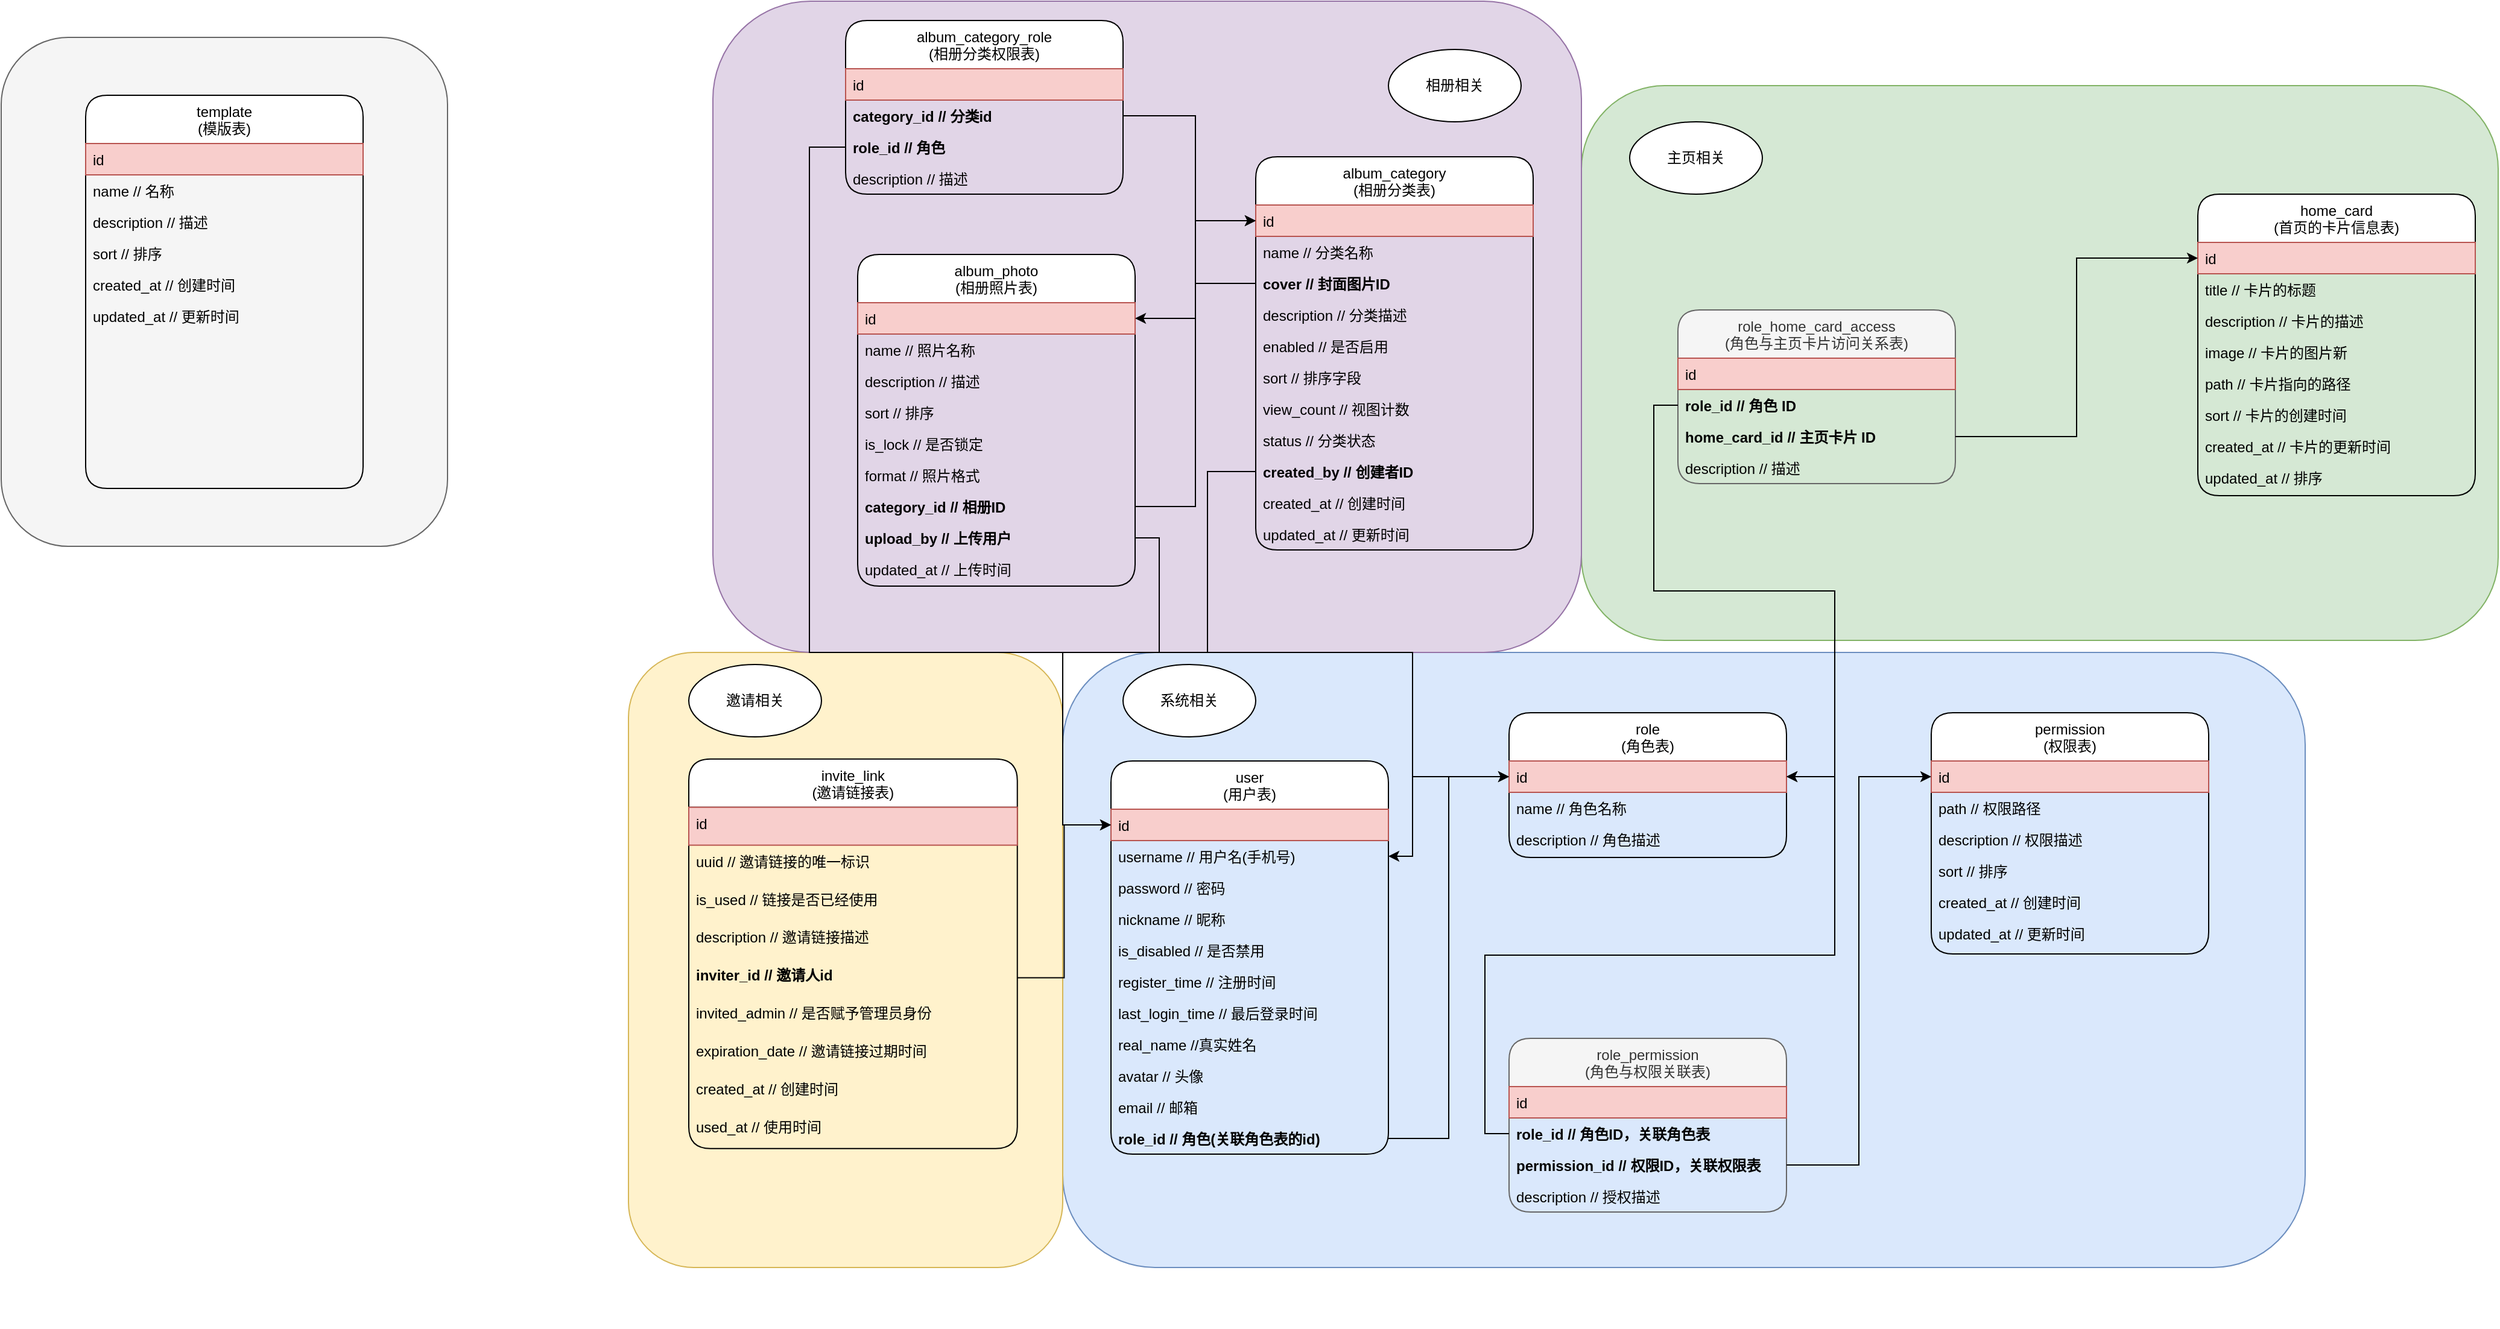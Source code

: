 <mxfile version="24.7.17">
  <diagram name="第 1 页" id="QJS_7xgAptgVPStmSun2">
    <mxGraphModel dx="1668" dy="5641" grid="1" gridSize="10" guides="1" tooltips="1" connect="1" arrows="1" fold="1" page="1" pageScale="1" pageWidth="827" pageHeight="1169" math="0" shadow="0">
      <root>
        <mxCell id="0" />
        <mxCell id="1" parent="0" />
        <mxCell id="_2uB2dj28SZKQtwcAWeV-29" value="" style="rounded=1;whiteSpace=wrap;html=1;fillColor=#dae8fc;strokeColor=#6c8ebf;" parent="1" vertex="1">
          <mxGeometry x="1310" y="-3430" width="1030" height="510" as="geometry" />
        </mxCell>
        <mxCell id="_2uB2dj28SZKQtwcAWeV-1" value="user&#xa;(用户表)" style="swimlane;fontStyle=0;align=center;verticalAlign=top;childLayout=stackLayout;horizontal=1;startSize=40;horizontalStack=0;resizeParent=1;resizeLast=0;collapsible=1;marginBottom=0;rounded=1;shadow=0;strokeWidth=1;movable=1;resizable=1;rotatable=1;deletable=1;editable=1;locked=0;connectable=1;glass=0;" parent="1" vertex="1">
          <mxGeometry x="1350" y="-3340" width="230" height="326" as="geometry">
            <mxRectangle x="1285" y="-1926" width="160" height="26" as="alternateBounds" />
          </mxGeometry>
        </mxCell>
        <mxCell id="_2uB2dj28SZKQtwcAWeV-2" value="id                                 " style="text;align=left;verticalAlign=top;spacingLeft=4;spacingRight=4;overflow=hidden;rotatable=1;points=[[0,0.5],[1,0.5]];portConstraint=eastwest;fontSize=12;fillColor=#f8cecc;strokeColor=#b85450;movable=1;resizable=1;deletable=1;editable=1;locked=0;connectable=1;" parent="_2uB2dj28SZKQtwcAWeV-1" vertex="1">
          <mxGeometry y="40" width="230" height="26" as="geometry" />
        </mxCell>
        <mxCell id="_2uB2dj28SZKQtwcAWeV-3" value="username // 用户名(手机号)" style="text;align=left;verticalAlign=top;spacingLeft=4;spacingRight=4;overflow=hidden;rotatable=1;points=[[0,0.5],[1,0.5]];portConstraint=eastwest;fontSize=12;fontStyle=0;movable=1;resizable=1;deletable=1;editable=1;locked=0;connectable=1;" parent="_2uB2dj28SZKQtwcAWeV-1" vertex="1">
          <mxGeometry y="66" width="230" height="26" as="geometry" />
        </mxCell>
        <mxCell id="_2uB2dj28SZKQtwcAWeV-4" value="password // 密码" style="text;align=left;verticalAlign=top;spacingLeft=4;spacingRight=4;overflow=hidden;rotatable=1;points=[[0,0.5],[1,0.5]];portConstraint=eastwest;fontSize=12;fontStyle=0;movable=1;resizable=1;deletable=1;editable=1;locked=0;connectable=1;rounded=0;shadow=0;glass=0;" parent="_2uB2dj28SZKQtwcAWeV-1" vertex="1">
          <mxGeometry y="92" width="230" height="26" as="geometry" />
        </mxCell>
        <mxCell id="_2uB2dj28SZKQtwcAWeV-5" value="nickname // 昵称" style="text;align=left;verticalAlign=top;spacingLeft=4;spacingRight=4;overflow=hidden;rotatable=1;points=[[0,0.5],[1,0.5]];portConstraint=eastwest;fontSize=12;movable=1;resizable=1;deletable=1;editable=1;locked=0;connectable=1;" parent="_2uB2dj28SZKQtwcAWeV-1" vertex="1">
          <mxGeometry y="118" width="230" height="26" as="geometry" />
        </mxCell>
        <mxCell id="_2uB2dj28SZKQtwcAWeV-6" value="is_disabled // 是否禁用" style="text;align=left;verticalAlign=top;spacingLeft=4;spacingRight=4;overflow=hidden;rotatable=1;points=[[0,0.5],[1,0.5]];portConstraint=eastwest;fontSize=12;movable=1;resizable=1;deletable=1;editable=1;locked=0;connectable=1;" parent="_2uB2dj28SZKQtwcAWeV-1" vertex="1">
          <mxGeometry y="144" width="230" height="26" as="geometry" />
        </mxCell>
        <mxCell id="_2uB2dj28SZKQtwcAWeV-7" value="register_time // 注册时间" style="text;align=left;verticalAlign=top;spacingLeft=4;spacingRight=4;overflow=hidden;rotatable=1;points=[[0,0.5],[1,0.5]];portConstraint=eastwest;fontSize=12;movable=1;resizable=1;deletable=1;editable=1;locked=0;connectable=1;" parent="_2uB2dj28SZKQtwcAWeV-1" vertex="1">
          <mxGeometry y="170" width="230" height="26" as="geometry" />
        </mxCell>
        <mxCell id="_2uB2dj28SZKQtwcAWeV-8" value="last_login_time // 最后登录时间" style="text;align=left;verticalAlign=top;spacingLeft=4;spacingRight=4;overflow=hidden;rotatable=1;points=[[0,0.5],[1,0.5]];portConstraint=eastwest;fontSize=12;movable=1;resizable=1;deletable=1;editable=1;locked=0;connectable=1;" parent="_2uB2dj28SZKQtwcAWeV-1" vertex="1">
          <mxGeometry y="196" width="230" height="26" as="geometry" />
        </mxCell>
        <mxCell id="_2uB2dj28SZKQtwcAWeV-9" value="real_name //真实姓名" style="text;align=left;verticalAlign=top;spacingLeft=4;spacingRight=4;overflow=hidden;rotatable=1;points=[[0,0.5],[1,0.5]];portConstraint=eastwest;fontSize=12;movable=1;resizable=1;deletable=1;editable=1;locked=0;connectable=1;" parent="_2uB2dj28SZKQtwcAWeV-1" vertex="1">
          <mxGeometry y="222" width="230" height="26" as="geometry" />
        </mxCell>
        <mxCell id="_2uB2dj28SZKQtwcAWeV-10" value="avatar // 头像" style="text;align=left;verticalAlign=top;spacingLeft=4;spacingRight=4;overflow=hidden;rotatable=1;points=[[0,0.5],[1,0.5]];portConstraint=eastwest;fontSize=12;movable=1;resizable=1;deletable=1;editable=1;locked=0;connectable=1;" parent="_2uB2dj28SZKQtwcAWeV-1" vertex="1">
          <mxGeometry y="248" width="230" height="26" as="geometry" />
        </mxCell>
        <mxCell id="_2uB2dj28SZKQtwcAWeV-11" value="email // 邮箱" style="text;align=left;verticalAlign=top;spacingLeft=4;spacingRight=4;overflow=hidden;rotatable=1;points=[[0,0.5],[1,0.5]];portConstraint=eastwest;fontSize=12;movable=1;resizable=1;deletable=1;editable=1;locked=0;connectable=1;" parent="_2uB2dj28SZKQtwcAWeV-1" vertex="1">
          <mxGeometry y="274" width="230" height="26" as="geometry" />
        </mxCell>
        <mxCell id="_2uB2dj28SZKQtwcAWeV-12" value="role_id // 角色(关联角色表的id)" style="text;align=left;verticalAlign=top;spacingLeft=4;spacingRight=4;overflow=hidden;rotatable=1;points=[[0,0.5],[1,0.5]];portConstraint=eastwest;fontSize=12;movable=1;resizable=1;deletable=1;editable=1;locked=0;connectable=1;fontStyle=1" parent="_2uB2dj28SZKQtwcAWeV-1" vertex="1">
          <mxGeometry y="300" width="230" height="26" as="geometry" />
        </mxCell>
        <mxCell id="_2uB2dj28SZKQtwcAWeV-30" value="系统相关" style="ellipse;whiteSpace=wrap;html=1;" parent="1" vertex="1">
          <mxGeometry x="1360" y="-3420" width="110" height="60" as="geometry" />
        </mxCell>
        <mxCell id="_2uB2dj28SZKQtwcAWeV-36" value="role&#xa;(角色表)" style="swimlane;fontStyle=0;align=center;verticalAlign=top;childLayout=stackLayout;horizontal=1;startSize=40;horizontalStack=0;resizeParent=1;resizeLast=0;collapsible=1;marginBottom=0;rounded=1;shadow=0;strokeWidth=1;movable=1;resizable=1;rotatable=1;deletable=1;editable=1;locked=0;connectable=1;glass=0;" parent="1" vertex="1">
          <mxGeometry x="1680" y="-3380" width="230" height="120" as="geometry">
            <mxRectangle x="1285" y="-1926" width="160" height="26" as="alternateBounds" />
          </mxGeometry>
        </mxCell>
        <mxCell id="_2uB2dj28SZKQtwcAWeV-37" value="id                                 " style="text;align=left;verticalAlign=top;spacingLeft=4;spacingRight=4;overflow=hidden;rotatable=1;points=[[0,0.5],[1,0.5]];portConstraint=eastwest;fontSize=12;fillColor=#f8cecc;strokeColor=#b85450;movable=1;resizable=1;deletable=1;editable=1;locked=0;connectable=1;" parent="_2uB2dj28SZKQtwcAWeV-36" vertex="1">
          <mxGeometry y="40" width="230" height="26" as="geometry" />
        </mxCell>
        <mxCell id="_2uB2dj28SZKQtwcAWeV-38" value="name // 角色名称" style="text;align=left;verticalAlign=top;spacingLeft=4;spacingRight=4;overflow=hidden;rotatable=1;points=[[0,0.5],[1,0.5]];portConstraint=eastwest;fontSize=12;fontStyle=0;movable=1;resizable=1;deletable=1;editable=1;locked=0;connectable=1;" parent="_2uB2dj28SZKQtwcAWeV-36" vertex="1">
          <mxGeometry y="66" width="230" height="26" as="geometry" />
        </mxCell>
        <mxCell id="_2uB2dj28SZKQtwcAWeV-39" value="description // 角色描述" style="text;align=left;verticalAlign=top;spacingLeft=4;spacingRight=4;overflow=hidden;rotatable=1;points=[[0,0.5],[1,0.5]];portConstraint=eastwest;fontSize=12;fontStyle=0;movable=1;resizable=1;deletable=1;editable=1;locked=0;connectable=1;rounded=0;shadow=0;glass=0;" parent="_2uB2dj28SZKQtwcAWeV-36" vertex="1">
          <mxGeometry y="92" width="230" height="26" as="geometry" />
        </mxCell>
        <mxCell id="_2uB2dj28SZKQtwcAWeV-75" value="role_permission&#xa;(角色与权限关联表)" style="swimlane;fontStyle=0;align=center;verticalAlign=top;childLayout=stackLayout;horizontal=1;startSize=40;horizontalStack=0;resizeParent=1;resizeLast=0;collapsible=1;marginBottom=0;rounded=1;shadow=0;strokeWidth=1;movable=1;resizable=1;rotatable=1;deletable=1;editable=1;locked=0;connectable=1;glass=0;fillColor=#f5f5f5;fontColor=#333333;strokeColor=#666666;" parent="1" vertex="1">
          <mxGeometry x="1680" y="-3110" width="230" height="144" as="geometry">
            <mxRectangle x="1285" y="-1926" width="160" height="26" as="alternateBounds" />
          </mxGeometry>
        </mxCell>
        <mxCell id="_2uB2dj28SZKQtwcAWeV-76" value="id                                 " style="text;align=left;verticalAlign=top;spacingLeft=4;spacingRight=4;overflow=hidden;rotatable=1;points=[[0,0.5],[1,0.5]];portConstraint=eastwest;fontSize=12;fillColor=#f8cecc;strokeColor=#b85450;movable=1;resizable=1;deletable=1;editable=1;locked=0;connectable=1;" parent="_2uB2dj28SZKQtwcAWeV-75" vertex="1">
          <mxGeometry y="40" width="230" height="26" as="geometry" />
        </mxCell>
        <mxCell id="_2uB2dj28SZKQtwcAWeV-77" value="role_id // 角色ID，关联角色表" style="text;align=left;verticalAlign=top;spacingLeft=4;spacingRight=4;overflow=hidden;rotatable=1;points=[[0,0.5],[1,0.5]];portConstraint=eastwest;fontSize=12;movable=1;resizable=1;deletable=1;editable=1;locked=0;connectable=1;fontStyle=1" parent="_2uB2dj28SZKQtwcAWeV-75" vertex="1">
          <mxGeometry y="66" width="230" height="26" as="geometry" />
        </mxCell>
        <mxCell id="_2uB2dj28SZKQtwcAWeV-78" value="permission_id // 权限ID，关联权限表" style="text;align=left;verticalAlign=top;spacingLeft=4;spacingRight=4;overflow=hidden;rotatable=1;points=[[0,0.5],[1,0.5]];portConstraint=eastwest;fontSize=12;movable=1;resizable=1;deletable=1;editable=1;locked=0;connectable=1;fontStyle=1" parent="_2uB2dj28SZKQtwcAWeV-75" vertex="1">
          <mxGeometry y="92" width="230" height="26" as="geometry" />
        </mxCell>
        <mxCell id="_2uB2dj28SZKQtwcAWeV-79" value="description // 授权描述" style="text;align=left;verticalAlign=top;spacingLeft=4;spacingRight=4;overflow=hidden;rotatable=1;points=[[0,0.5],[1,0.5]];portConstraint=eastwest;fontSize=12;movable=1;resizable=1;deletable=1;editable=1;locked=0;connectable=1;" parent="_2uB2dj28SZKQtwcAWeV-75" vertex="1">
          <mxGeometry y="118" width="230" height="26" as="geometry" />
        </mxCell>
        <mxCell id="_2uB2dj28SZKQtwcAWeV-82" style="edgeStyle=orthogonalEdgeStyle;rounded=0;orthogonalLoop=1;jettySize=auto;html=1;" parent="1" source="_2uB2dj28SZKQtwcAWeV-12" target="_2uB2dj28SZKQtwcAWeV-37" edge="1">
          <mxGeometry relative="1" as="geometry" />
        </mxCell>
        <mxCell id="_2uB2dj28SZKQtwcAWeV-83" style="edgeStyle=orthogonalEdgeStyle;rounded=0;orthogonalLoop=1;jettySize=auto;html=1;" parent="1" source="_2uB2dj28SZKQtwcAWeV-77" target="_2uB2dj28SZKQtwcAWeV-37" edge="1">
          <mxGeometry relative="1" as="geometry">
            <Array as="points">
              <mxPoint x="1660" y="-3031" />
              <mxPoint x="1660" y="-3179" />
              <mxPoint x="1950" y="-3179" />
              <mxPoint x="1950" y="-3327" />
            </Array>
          </mxGeometry>
        </mxCell>
        <mxCell id="_2uB2dj28SZKQtwcAWeV-84" value="permission&#xa;(权限表)" style="swimlane;fontStyle=0;align=center;verticalAlign=top;childLayout=stackLayout;horizontal=1;startSize=40;horizontalStack=0;resizeParent=1;resizeLast=0;collapsible=1;marginBottom=0;rounded=1;shadow=0;strokeWidth=1;movable=1;resizable=1;rotatable=1;deletable=1;editable=1;locked=0;connectable=1;glass=0;" parent="1" vertex="1">
          <mxGeometry x="2030" y="-3380" width="230" height="200" as="geometry">
            <mxRectangle x="1285" y="-1926" width="160" height="26" as="alternateBounds" />
          </mxGeometry>
        </mxCell>
        <mxCell id="_2uB2dj28SZKQtwcAWeV-85" value="id                                 " style="text;align=left;verticalAlign=top;spacingLeft=4;spacingRight=4;overflow=hidden;rotatable=1;points=[[0,0.5],[1,0.5]];portConstraint=eastwest;fontSize=12;fillColor=#f8cecc;strokeColor=#b85450;movable=1;resizable=1;deletable=1;editable=1;locked=0;connectable=1;" parent="_2uB2dj28SZKQtwcAWeV-84" vertex="1">
          <mxGeometry y="40" width="230" height="26" as="geometry" />
        </mxCell>
        <mxCell id="_2uB2dj28SZKQtwcAWeV-86" value="path // 权限路径" style="text;align=left;verticalAlign=top;spacingLeft=4;spacingRight=4;overflow=hidden;rotatable=1;points=[[0,0.5],[1,0.5]];portConstraint=eastwest;fontSize=12;movable=1;resizable=1;deletable=1;editable=1;locked=0;connectable=1;" parent="_2uB2dj28SZKQtwcAWeV-84" vertex="1">
          <mxGeometry y="66" width="230" height="26" as="geometry" />
        </mxCell>
        <mxCell id="_2uB2dj28SZKQtwcAWeV-87" value="description // 权限描述" style="text;align=left;verticalAlign=top;spacingLeft=4;spacingRight=4;overflow=hidden;rotatable=1;points=[[0,0.5],[1,0.5]];portConstraint=eastwest;fontSize=12;movable=1;resizable=1;deletable=1;editable=1;locked=0;connectable=1;" parent="_2uB2dj28SZKQtwcAWeV-84" vertex="1">
          <mxGeometry y="92" width="230" height="26" as="geometry" />
        </mxCell>
        <mxCell id="_2uB2dj28SZKQtwcAWeV-88" value="sort // 排序" style="text;align=left;verticalAlign=top;spacingLeft=4;spacingRight=4;overflow=hidden;rotatable=1;points=[[0,0.5],[1,0.5]];portConstraint=eastwest;fontSize=12;movable=1;resizable=1;deletable=1;editable=1;locked=0;connectable=1;" parent="_2uB2dj28SZKQtwcAWeV-84" vertex="1">
          <mxGeometry y="118" width="230" height="26" as="geometry" />
        </mxCell>
        <mxCell id="_2uB2dj28SZKQtwcAWeV-89" value="created_at // 创建时间" style="text;align=left;verticalAlign=top;spacingLeft=4;spacingRight=4;overflow=hidden;rotatable=1;points=[[0,0.5],[1,0.5]];portConstraint=eastwest;fontSize=12;movable=1;resizable=1;deletable=1;editable=1;locked=0;connectable=1;" parent="_2uB2dj28SZKQtwcAWeV-84" vertex="1">
          <mxGeometry y="144" width="230" height="26" as="geometry" />
        </mxCell>
        <mxCell id="_2uB2dj28SZKQtwcAWeV-90" value="updated_at // 更新时间" style="text;align=left;verticalAlign=top;spacingLeft=4;spacingRight=4;overflow=hidden;rotatable=1;points=[[0,0.5],[1,0.5]];portConstraint=eastwest;fontSize=12;movable=1;resizable=1;deletable=1;editable=1;locked=0;connectable=1;" parent="_2uB2dj28SZKQtwcAWeV-84" vertex="1">
          <mxGeometry y="170" width="230" height="26" as="geometry" />
        </mxCell>
        <mxCell id="_2uB2dj28SZKQtwcAWeV-91" style="edgeStyle=orthogonalEdgeStyle;rounded=0;orthogonalLoop=1;jettySize=auto;html=1;entryX=0;entryY=0.5;entryDx=0;entryDy=0;" parent="1" source="_2uB2dj28SZKQtwcAWeV-78" target="_2uB2dj28SZKQtwcAWeV-85" edge="1">
          <mxGeometry relative="1" as="geometry" />
        </mxCell>
        <mxCell id="_2uB2dj28SZKQtwcAWeV-100" value="" style="group" parent="1" vertex="1" connectable="0">
          <mxGeometry x="430" y="-3940" width="370" height="422" as="geometry" />
        </mxCell>
        <mxCell id="_2uB2dj28SZKQtwcAWeV-60" value="" style="rounded=1;whiteSpace=wrap;html=1;fillColor=#f5f5f5;fontColor=#333333;strokeColor=#666666;" parent="_2uB2dj28SZKQtwcAWeV-100" vertex="1">
          <mxGeometry width="370" height="422" as="geometry" />
        </mxCell>
        <mxCell id="_2uB2dj28SZKQtwcAWeV-48" value="template&#xa;(模版表)" style="swimlane;fontStyle=0;align=center;verticalAlign=top;childLayout=stackLayout;horizontal=1;startSize=40;horizontalStack=0;resizeParent=1;resizeLast=0;collapsible=1;marginBottom=0;rounded=1;shadow=0;strokeWidth=1;movable=1;resizable=1;rotatable=1;deletable=1;editable=1;locked=0;connectable=1;glass=0;" parent="_2uB2dj28SZKQtwcAWeV-100" vertex="1">
          <mxGeometry x="70" y="48" width="230" height="326" as="geometry">
            <mxRectangle x="1285" y="-1926" width="160" height="26" as="alternateBounds" />
          </mxGeometry>
        </mxCell>
        <mxCell id="_2uB2dj28SZKQtwcAWeV-49" value="id                                 " style="text;align=left;verticalAlign=top;spacingLeft=4;spacingRight=4;overflow=hidden;rotatable=1;points=[[0,0.5],[1,0.5]];portConstraint=eastwest;fontSize=12;fillColor=#f8cecc;strokeColor=#b85450;movable=1;resizable=1;deletable=1;editable=1;locked=0;connectable=1;" parent="_2uB2dj28SZKQtwcAWeV-48" vertex="1">
          <mxGeometry y="40" width="230" height="26" as="geometry" />
        </mxCell>
        <mxCell id="_2uB2dj28SZKQtwcAWeV-65" value="name // 名称" style="text;align=left;verticalAlign=top;spacingLeft=4;spacingRight=4;overflow=hidden;rotatable=1;points=[[0,0.5],[1,0.5]];portConstraint=eastwest;fontSize=12;movable=1;resizable=1;deletable=1;editable=1;locked=0;connectable=1;" parent="_2uB2dj28SZKQtwcAWeV-48" vertex="1">
          <mxGeometry y="66" width="230" height="26" as="geometry" />
        </mxCell>
        <mxCell id="_2uB2dj28SZKQtwcAWeV-74" value="description // 描述" style="text;align=left;verticalAlign=top;spacingLeft=4;spacingRight=4;overflow=hidden;rotatable=1;points=[[0,0.5],[1,0.5]];portConstraint=eastwest;fontSize=12;movable=1;resizable=1;deletable=1;editable=1;locked=0;connectable=1;" parent="_2uB2dj28SZKQtwcAWeV-48" vertex="1">
          <mxGeometry y="92" width="230" height="26" as="geometry" />
        </mxCell>
        <mxCell id="_2uB2dj28SZKQtwcAWeV-71" value="sort // 排序" style="text;align=left;verticalAlign=top;spacingLeft=4;spacingRight=4;overflow=hidden;rotatable=1;points=[[0,0.5],[1,0.5]];portConstraint=eastwest;fontSize=12;movable=1;resizable=1;deletable=1;editable=1;locked=0;connectable=1;" parent="_2uB2dj28SZKQtwcAWeV-48" vertex="1">
          <mxGeometry y="118" width="230" height="26" as="geometry" />
        </mxCell>
        <mxCell id="_2uB2dj28SZKQtwcAWeV-72" value="created_at // 创建时间" style="text;align=left;verticalAlign=top;spacingLeft=4;spacingRight=4;overflow=hidden;rotatable=1;points=[[0,0.5],[1,0.5]];portConstraint=eastwest;fontSize=12;movable=1;resizable=1;deletable=1;editable=1;locked=0;connectable=1;" parent="_2uB2dj28SZKQtwcAWeV-48" vertex="1">
          <mxGeometry y="144" width="230" height="26" as="geometry" />
        </mxCell>
        <mxCell id="_2uB2dj28SZKQtwcAWeV-73" value="updated_at // 更新时间" style="text;align=left;verticalAlign=top;spacingLeft=4;spacingRight=4;overflow=hidden;rotatable=1;points=[[0,0.5],[1,0.5]];portConstraint=eastwest;fontSize=12;movable=1;resizable=1;deletable=1;editable=1;locked=0;connectable=1;" parent="_2uB2dj28SZKQtwcAWeV-48" vertex="1">
          <mxGeometry y="170" width="230" height="26" as="geometry" />
        </mxCell>
        <mxCell id="_2uB2dj28SZKQtwcAWeV-105" value="" style="group" parent="1" vertex="1" connectable="0">
          <mxGeometry x="860" y="-3390" width="450" height="520" as="geometry" />
        </mxCell>
        <mxCell id="_2uB2dj28SZKQtwcAWeV-99" value="" style="rounded=1;whiteSpace=wrap;html=1;fillColor=#fff2cc;strokeColor=#d6b656;" parent="_2uB2dj28SZKQtwcAWeV-105" vertex="1">
          <mxGeometry x="90" y="-40" width="360" height="510" as="geometry" />
        </mxCell>
        <mxCell id="_2uB2dj28SZKQtwcAWeV-92" value="invite_link&#xa;(邀请链接表)" style="swimlane;fontStyle=0;align=center;verticalAlign=top;childLayout=stackLayout;horizontal=1;startSize=40;horizontalStack=0;resizeParent=1;resizeLast=0;collapsible=1;marginBottom=0;rounded=1;shadow=0;strokeWidth=1;movable=1;resizable=1;rotatable=1;deletable=1;editable=1;locked=0;connectable=1;glass=0;" parent="_2uB2dj28SZKQtwcAWeV-105" vertex="1">
          <mxGeometry x="140" y="48.37" width="272.37" height="322.977" as="geometry">
            <mxRectangle x="1285" y="-1926" width="160" height="26" as="alternateBounds" />
          </mxGeometry>
        </mxCell>
        <mxCell id="_2uB2dj28SZKQtwcAWeV-93" value="id                                 " style="text;align=left;verticalAlign=top;spacingLeft=4;spacingRight=4;overflow=hidden;rotatable=1;points=[[0,0.5],[1,0.5]];portConstraint=eastwest;fontSize=12;fillColor=#f8cecc;strokeColor=#b85450;movable=1;resizable=1;deletable=1;editable=1;locked=0;connectable=1;" parent="_2uB2dj28SZKQtwcAWeV-92" vertex="1">
          <mxGeometry y="40" width="272.37" height="31.442" as="geometry" />
        </mxCell>
        <mxCell id="_2uB2dj28SZKQtwcAWeV-94" value="uuid // 邀请链接的唯一标识" style="text;align=left;verticalAlign=top;spacingLeft=4;spacingRight=4;overflow=hidden;rotatable=1;points=[[0,0.5],[1,0.5]];portConstraint=eastwest;fontSize=12;movable=1;resizable=1;deletable=1;editable=1;locked=0;connectable=1;" parent="_2uB2dj28SZKQtwcAWeV-92" vertex="1">
          <mxGeometry y="71.442" width="272.37" height="31.442" as="geometry" />
        </mxCell>
        <mxCell id="_2uB2dj28SZKQtwcAWeV-95" value="is_used // 链接是否已经使用" style="text;align=left;verticalAlign=top;spacingLeft=4;spacingRight=4;overflow=hidden;rotatable=1;points=[[0,0.5],[1,0.5]];portConstraint=eastwest;fontSize=12;movable=1;resizable=1;deletable=1;editable=1;locked=0;connectable=1;" parent="_2uB2dj28SZKQtwcAWeV-92" vertex="1">
          <mxGeometry y="102.884" width="272.37" height="31.442" as="geometry" />
        </mxCell>
        <mxCell id="_2uB2dj28SZKQtwcAWeV-96" value="description // 邀请链接描述" style="text;align=left;verticalAlign=top;spacingLeft=4;spacingRight=4;overflow=hidden;rotatable=1;points=[[0,0.5],[1,0.5]];portConstraint=eastwest;fontSize=12;movable=1;resizable=1;deletable=1;editable=1;locked=0;connectable=1;" parent="_2uB2dj28SZKQtwcAWeV-92" vertex="1">
          <mxGeometry y="134.326" width="272.37" height="31.442" as="geometry" />
        </mxCell>
        <mxCell id="_2uB2dj28SZKQtwcAWeV-184" value="inviter_id // 邀请人id" style="text;align=left;verticalAlign=top;spacingLeft=4;spacingRight=4;overflow=hidden;rotatable=1;points=[[0,0.5],[1,0.5]];portConstraint=eastwest;fontSize=12;movable=1;resizable=1;deletable=1;editable=1;locked=0;connectable=1;fontStyle=1" parent="_2uB2dj28SZKQtwcAWeV-92" vertex="1">
          <mxGeometry y="165.767" width="272.37" height="31.442" as="geometry" />
        </mxCell>
        <mxCell id="_2uB2dj28SZKQtwcAWeV-101" value="invited_admin // 是否赋予管理员身份" style="text;align=left;verticalAlign=top;spacingLeft=4;spacingRight=4;overflow=hidden;rotatable=1;points=[[0,0.5],[1,0.5]];portConstraint=eastwest;fontSize=12;movable=1;resizable=1;deletable=1;editable=1;locked=0;connectable=1;" parent="_2uB2dj28SZKQtwcAWeV-92" vertex="1">
          <mxGeometry y="197.209" width="272.37" height="31.442" as="geometry" />
        </mxCell>
        <mxCell id="_2uB2dj28SZKQtwcAWeV-102" value="expiration_date // 邀请链接过期时间" style="text;align=left;verticalAlign=top;spacingLeft=4;spacingRight=4;overflow=hidden;rotatable=1;points=[[0,0.5],[1,0.5]];portConstraint=eastwest;fontSize=12;movable=1;resizable=1;deletable=1;editable=1;locked=0;connectable=1;" parent="_2uB2dj28SZKQtwcAWeV-92" vertex="1">
          <mxGeometry y="228.651" width="272.37" height="31.442" as="geometry" />
        </mxCell>
        <mxCell id="_2uB2dj28SZKQtwcAWeV-103" value="created_at // 创建时间" style="text;align=left;verticalAlign=top;spacingLeft=4;spacingRight=4;overflow=hidden;rotatable=1;points=[[0,0.5],[1,0.5]];portConstraint=eastwest;fontSize=12;movable=1;resizable=1;deletable=1;editable=1;locked=0;connectable=1;" parent="_2uB2dj28SZKQtwcAWeV-92" vertex="1">
          <mxGeometry y="260.093" width="272.37" height="31.442" as="geometry" />
        </mxCell>
        <mxCell id="_2uB2dj28SZKQtwcAWeV-104" value="used_at // 使用时间" style="text;align=left;verticalAlign=top;spacingLeft=4;spacingRight=4;overflow=hidden;rotatable=1;points=[[0,0.5],[1,0.5]];portConstraint=eastwest;fontSize=12;movable=1;resizable=1;deletable=1;editable=1;locked=0;connectable=1;" parent="_2uB2dj28SZKQtwcAWeV-92" vertex="1">
          <mxGeometry y="291.535" width="272.37" height="31.442" as="geometry" />
        </mxCell>
        <mxCell id="_2uB2dj28SZKQtwcAWeV-142" value="邀请相关" style="ellipse;whiteSpace=wrap;html=1;" parent="_2uB2dj28SZKQtwcAWeV-105" vertex="1">
          <mxGeometry x="140" y="-30" width="110" height="60" as="geometry" />
        </mxCell>
        <mxCell id="_2uB2dj28SZKQtwcAWeV-107" value="" style="rounded=1;whiteSpace=wrap;html=1;fillColor=#d5e8d4;strokeColor=#82b366;" parent="1" vertex="1">
          <mxGeometry x="1740" y="-3900" width="760" height="460" as="geometry" />
        </mxCell>
        <mxCell id="_2uB2dj28SZKQtwcAWeV-108" value="home_card&#xa;(首页的卡片信息表)" style="swimlane;fontStyle=0;align=center;verticalAlign=top;childLayout=stackLayout;horizontal=1;startSize=40;horizontalStack=0;resizeParent=1;resizeLast=0;collapsible=1;marginBottom=0;rounded=1;shadow=0;strokeWidth=1;movable=1;resizable=1;rotatable=1;deletable=1;editable=1;locked=0;connectable=1;glass=0;" parent="1" vertex="1">
          <mxGeometry x="2251" y="-3810" width="230" height="250" as="geometry">
            <mxRectangle x="1285" y="-1926" width="160" height="26" as="alternateBounds" />
          </mxGeometry>
        </mxCell>
        <mxCell id="_2uB2dj28SZKQtwcAWeV-109" value="id                                 " style="text;align=left;verticalAlign=top;spacingLeft=4;spacingRight=4;overflow=hidden;rotatable=1;points=[[0,0.5],[1,0.5]];portConstraint=eastwest;fontSize=12;fillColor=#f8cecc;strokeColor=#b85450;movable=1;resizable=1;deletable=1;editable=1;locked=0;connectable=1;" parent="_2uB2dj28SZKQtwcAWeV-108" vertex="1">
          <mxGeometry y="40" width="230" height="26" as="geometry" />
        </mxCell>
        <mxCell id="_2uB2dj28SZKQtwcAWeV-110" value="title // 卡片的标题" style="text;align=left;verticalAlign=top;spacingLeft=4;spacingRight=4;overflow=hidden;rotatable=1;points=[[0,0.5],[1,0.5]];portConstraint=eastwest;fontSize=12;movable=1;resizable=1;deletable=1;editable=1;locked=0;connectable=1;" parent="_2uB2dj28SZKQtwcAWeV-108" vertex="1">
          <mxGeometry y="66" width="230" height="26" as="geometry" />
        </mxCell>
        <mxCell id="_2uB2dj28SZKQtwcAWeV-111" value="description // 卡片的描述" style="text;align=left;verticalAlign=top;spacingLeft=4;spacingRight=4;overflow=hidden;rotatable=1;points=[[0,0.5],[1,0.5]];portConstraint=eastwest;fontSize=12;movable=1;resizable=1;deletable=1;editable=1;locked=0;connectable=1;" parent="_2uB2dj28SZKQtwcAWeV-108" vertex="1">
          <mxGeometry y="92" width="230" height="26" as="geometry" />
        </mxCell>
        <mxCell id="_2uB2dj28SZKQtwcAWeV-112" value="image // 卡片的图片新" style="text;align=left;verticalAlign=top;spacingLeft=4;spacingRight=4;overflow=hidden;rotatable=1;points=[[0,0.5],[1,0.5]];portConstraint=eastwest;fontSize=12;movable=1;resizable=1;deletable=1;editable=1;locked=0;connectable=1;" parent="_2uB2dj28SZKQtwcAWeV-108" vertex="1">
          <mxGeometry y="118" width="230" height="26" as="geometry" />
        </mxCell>
        <mxCell id="_2uB2dj28SZKQtwcAWeV-113" value="path // 卡片指向的路径" style="text;align=left;verticalAlign=top;spacingLeft=4;spacingRight=4;overflow=hidden;rotatable=1;points=[[0,0.5],[1,0.5]];portConstraint=eastwest;fontSize=12;movable=1;resizable=1;deletable=1;editable=1;locked=0;connectable=1;fontStyle=0" parent="_2uB2dj28SZKQtwcAWeV-108" vertex="1">
          <mxGeometry y="144" width="230" height="26" as="geometry" />
        </mxCell>
        <mxCell id="_2uB2dj28SZKQtwcAWeV-116" value="sort // 卡片的创建时间" style="text;align=left;verticalAlign=top;spacingLeft=4;spacingRight=4;overflow=hidden;rotatable=1;points=[[0,0.5],[1,0.5]];portConstraint=eastwest;fontSize=12;movable=1;resizable=1;deletable=1;editable=1;locked=0;connectable=1;" parent="_2uB2dj28SZKQtwcAWeV-108" vertex="1">
          <mxGeometry y="170" width="230" height="26" as="geometry" />
        </mxCell>
        <mxCell id="_2uB2dj28SZKQtwcAWeV-114" value="created_at // 卡片的更新时间" style="text;align=left;verticalAlign=top;spacingLeft=4;spacingRight=4;overflow=hidden;rotatable=1;points=[[0,0.5],[1,0.5]];portConstraint=eastwest;fontSize=12;movable=1;resizable=1;deletable=1;editable=1;locked=0;connectable=1;" parent="_2uB2dj28SZKQtwcAWeV-108" vertex="1">
          <mxGeometry y="196" width="230" height="26" as="geometry" />
        </mxCell>
        <mxCell id="_2uB2dj28SZKQtwcAWeV-115" value="updated_at // 排序" style="text;align=left;verticalAlign=top;spacingLeft=4;spacingRight=4;overflow=hidden;rotatable=1;points=[[0,0.5],[1,0.5]];portConstraint=eastwest;fontSize=12;movable=1;resizable=1;deletable=1;editable=1;locked=0;connectable=1;" parent="_2uB2dj28SZKQtwcAWeV-108" vertex="1">
          <mxGeometry y="222" width="230" height="26" as="geometry" />
        </mxCell>
        <mxCell id="_2uB2dj28SZKQtwcAWeV-128" value="role_home_card_access&#xa;(角色与主页卡片访问关系表)" style="swimlane;fontStyle=0;align=center;verticalAlign=top;childLayout=stackLayout;horizontal=1;startSize=40;horizontalStack=0;resizeParent=1;resizeLast=0;collapsible=1;marginBottom=0;rounded=1;shadow=0;strokeWidth=1;movable=1;resizable=1;rotatable=1;deletable=1;editable=1;locked=0;connectable=1;glass=0;fillColor=#f5f5f5;fontColor=#333333;strokeColor=#666666;" parent="1" vertex="1">
          <mxGeometry x="1820" y="-3714" width="230" height="144" as="geometry">
            <mxRectangle x="1285" y="-1926" width="160" height="26" as="alternateBounds" />
          </mxGeometry>
        </mxCell>
        <mxCell id="_2uB2dj28SZKQtwcAWeV-129" value="id                                 " style="text;align=left;verticalAlign=top;spacingLeft=4;spacingRight=4;overflow=hidden;rotatable=1;points=[[0,0.5],[1,0.5]];portConstraint=eastwest;fontSize=12;fillColor=#f8cecc;strokeColor=#b85450;movable=1;resizable=1;deletable=1;editable=1;locked=0;connectable=1;" parent="_2uB2dj28SZKQtwcAWeV-128" vertex="1">
          <mxGeometry y="40" width="230" height="26" as="geometry" />
        </mxCell>
        <mxCell id="_2uB2dj28SZKQtwcAWeV-130" value="role_id // 角色 ID" style="text;align=left;verticalAlign=top;spacingLeft=4;spacingRight=4;overflow=hidden;rotatable=1;points=[[0,0.5],[1,0.5]];portConstraint=eastwest;fontSize=12;movable=1;resizable=1;deletable=1;editable=1;locked=0;connectable=1;fontStyle=1" parent="_2uB2dj28SZKQtwcAWeV-128" vertex="1">
          <mxGeometry y="66" width="230" height="26" as="geometry" />
        </mxCell>
        <mxCell id="_2uB2dj28SZKQtwcAWeV-131" value="home_card_id // 主页卡片 ID" style="text;align=left;verticalAlign=top;spacingLeft=4;spacingRight=4;overflow=hidden;rotatable=1;points=[[0,0.5],[1,0.5]];portConstraint=eastwest;fontSize=12;movable=1;resizable=1;deletable=1;editable=1;locked=0;connectable=1;fontStyle=1" parent="_2uB2dj28SZKQtwcAWeV-128" vertex="1">
          <mxGeometry y="92" width="230" height="26" as="geometry" />
        </mxCell>
        <mxCell id="_2uB2dj28SZKQtwcAWeV-132" value="description // 描述" style="text;align=left;verticalAlign=top;spacingLeft=4;spacingRight=4;overflow=hidden;rotatable=1;points=[[0,0.5],[1,0.5]];portConstraint=eastwest;fontSize=12;movable=1;resizable=1;deletable=1;editable=1;locked=0;connectable=1;" parent="_2uB2dj28SZKQtwcAWeV-128" vertex="1">
          <mxGeometry y="118" width="230" height="26" as="geometry" />
        </mxCell>
        <mxCell id="_2uB2dj28SZKQtwcAWeV-140" style="edgeStyle=orthogonalEdgeStyle;rounded=0;orthogonalLoop=1;jettySize=auto;html=1;" parent="1" source="_2uB2dj28SZKQtwcAWeV-130" target="_2uB2dj28SZKQtwcAWeV-37" edge="1">
          <mxGeometry relative="1" as="geometry">
            <Array as="points">
              <mxPoint x="1800" y="-3635" />
              <mxPoint x="1800" y="-3481" />
              <mxPoint x="1950" y="-3481" />
              <mxPoint x="1950" y="-3327" />
            </Array>
          </mxGeometry>
        </mxCell>
        <mxCell id="_2uB2dj28SZKQtwcAWeV-141" style="edgeStyle=orthogonalEdgeStyle;rounded=0;orthogonalLoop=1;jettySize=auto;html=1;" parent="1" source="_2uB2dj28SZKQtwcAWeV-131" target="_2uB2dj28SZKQtwcAWeV-109" edge="1">
          <mxGeometry relative="1" as="geometry" />
        </mxCell>
        <mxCell id="_2uB2dj28SZKQtwcAWeV-157" value="主页相关" style="ellipse;whiteSpace=wrap;html=1;" parent="1" vertex="1">
          <mxGeometry x="1780" y="-3870" width="110" height="60" as="geometry" />
        </mxCell>
        <mxCell id="_2uB2dj28SZKQtwcAWeV-158" value="" style="rounded=1;whiteSpace=wrap;html=1;fillColor=#e1d5e7;strokeColor=#9673a6;" parent="1" vertex="1">
          <mxGeometry x="1020" y="-3970" width="720" height="540" as="geometry" />
        </mxCell>
        <mxCell id="_2uB2dj28SZKQtwcAWeV-160" value="相册相关" style="ellipse;whiteSpace=wrap;html=1;" parent="1" vertex="1">
          <mxGeometry x="1580" y="-3930" width="110" height="60" as="geometry" />
        </mxCell>
        <mxCell id="_2uB2dj28SZKQtwcAWeV-170" value="album_category&#xa;(相册分类表)&#xa;" style="swimlane;fontStyle=0;align=center;verticalAlign=top;childLayout=stackLayout;horizontal=1;startSize=40;horizontalStack=0;resizeParent=1;resizeLast=0;collapsible=1;marginBottom=0;rounded=1;shadow=0;strokeWidth=1;movable=1;resizable=1;rotatable=1;deletable=1;editable=1;locked=0;connectable=1;glass=0;" parent="1" vertex="1">
          <mxGeometry x="1470" y="-3841" width="230" height="326" as="geometry">
            <mxRectangle x="1285" y="-1926" width="160" height="26" as="alternateBounds" />
          </mxGeometry>
        </mxCell>
        <mxCell id="_2uB2dj28SZKQtwcAWeV-171" value="id                                 " style="text;align=left;verticalAlign=top;spacingLeft=4;spacingRight=4;overflow=hidden;rotatable=1;points=[[0,0.5],[1,0.5]];portConstraint=eastwest;fontSize=12;fillColor=#f8cecc;strokeColor=#b85450;movable=1;resizable=1;deletable=1;editable=1;locked=0;connectable=1;" parent="_2uB2dj28SZKQtwcAWeV-170" vertex="1">
          <mxGeometry y="40" width="230" height="26" as="geometry" />
        </mxCell>
        <mxCell id="_2uB2dj28SZKQtwcAWeV-172" value="name // 分类名称" style="text;align=left;verticalAlign=top;spacingLeft=4;spacingRight=4;overflow=hidden;rotatable=1;points=[[0,0.5],[1,0.5]];portConstraint=eastwest;fontSize=12;movable=1;resizable=1;deletable=1;editable=1;locked=0;connectable=1;" parent="_2uB2dj28SZKQtwcAWeV-170" vertex="1">
          <mxGeometry y="66" width="230" height="26" as="geometry" />
        </mxCell>
        <mxCell id="_2uB2dj28SZKQtwcAWeV-173" value="cover // 封面图片ID" style="text;align=left;verticalAlign=top;spacingLeft=4;spacingRight=4;overflow=hidden;rotatable=1;points=[[0,0.5],[1,0.5]];portConstraint=eastwest;fontSize=12;movable=1;resizable=1;deletable=1;editable=1;locked=0;connectable=1;fontStyle=1" parent="_2uB2dj28SZKQtwcAWeV-170" vertex="1">
          <mxGeometry y="92" width="230" height="26" as="geometry" />
        </mxCell>
        <mxCell id="_2uB2dj28SZKQtwcAWeV-174" value="description // 分类描述" style="text;align=left;verticalAlign=top;spacingLeft=4;spacingRight=4;overflow=hidden;rotatable=1;points=[[0,0.5],[1,0.5]];portConstraint=eastwest;fontSize=12;movable=1;resizable=1;deletable=1;editable=1;locked=0;connectable=1;" parent="_2uB2dj28SZKQtwcAWeV-170" vertex="1">
          <mxGeometry y="118" width="230" height="26" as="geometry" />
        </mxCell>
        <mxCell id="_2uB2dj28SZKQtwcAWeV-176" value="enabled // 是否启用" style="text;align=left;verticalAlign=top;spacingLeft=4;spacingRight=4;overflow=hidden;rotatable=1;points=[[0,0.5],[1,0.5]];portConstraint=eastwest;fontSize=12;movable=1;resizable=1;deletable=1;editable=1;locked=0;connectable=1;" parent="_2uB2dj28SZKQtwcAWeV-170" vertex="1">
          <mxGeometry y="144" width="230" height="26" as="geometry" />
        </mxCell>
        <mxCell id="_2uB2dj28SZKQtwcAWeV-177" value="sort // 排序字段" style="text;align=left;verticalAlign=top;spacingLeft=4;spacingRight=4;overflow=hidden;rotatable=1;points=[[0,0.5],[1,0.5]];portConstraint=eastwest;fontSize=12;movable=1;resizable=1;deletable=1;editable=1;locked=0;connectable=1;" parent="_2uB2dj28SZKQtwcAWeV-170" vertex="1">
          <mxGeometry y="170" width="230" height="26" as="geometry" />
        </mxCell>
        <mxCell id="_2uB2dj28SZKQtwcAWeV-178" value="view_count // 视图计数" style="text;align=left;verticalAlign=top;spacingLeft=4;spacingRight=4;overflow=hidden;rotatable=1;points=[[0,0.5],[1,0.5]];portConstraint=eastwest;fontSize=12;movable=1;resizable=1;deletable=1;editable=1;locked=0;connectable=1;" parent="_2uB2dj28SZKQtwcAWeV-170" vertex="1">
          <mxGeometry y="196" width="230" height="26" as="geometry" />
        </mxCell>
        <mxCell id="_2uB2dj28SZKQtwcAWeV-179" value="status // 分类状态" style="text;align=left;verticalAlign=top;spacingLeft=4;spacingRight=4;overflow=hidden;rotatable=1;points=[[0,0.5],[1,0.5]];portConstraint=eastwest;fontSize=12;movable=1;resizable=1;deletable=1;editable=1;locked=0;connectable=1;" parent="_2uB2dj28SZKQtwcAWeV-170" vertex="1">
          <mxGeometry y="222" width="230" height="26" as="geometry" />
        </mxCell>
        <mxCell id="_2uB2dj28SZKQtwcAWeV-180" value="created_by // 创建者ID" style="text;align=left;verticalAlign=top;spacingLeft=4;spacingRight=4;overflow=hidden;rotatable=1;points=[[0,0.5],[1,0.5]];portConstraint=eastwest;fontSize=12;movable=1;resizable=1;deletable=1;editable=1;locked=0;connectable=1;fontStyle=1" parent="_2uB2dj28SZKQtwcAWeV-170" vertex="1">
          <mxGeometry y="248" width="230" height="26" as="geometry" />
        </mxCell>
        <mxCell id="_2uB2dj28SZKQtwcAWeV-181" value="created_at // 创建时间" style="text;align=left;verticalAlign=top;spacingLeft=4;spacingRight=4;overflow=hidden;rotatable=1;points=[[0,0.5],[1,0.5]];portConstraint=eastwest;fontSize=12;movable=1;resizable=1;deletable=1;editable=1;locked=0;connectable=1;" parent="_2uB2dj28SZKQtwcAWeV-170" vertex="1">
          <mxGeometry y="274" width="230" height="26" as="geometry" />
        </mxCell>
        <mxCell id="_2uB2dj28SZKQtwcAWeV-182" value="updated_at // 更新时间" style="text;align=left;verticalAlign=top;spacingLeft=4;spacingRight=4;overflow=hidden;rotatable=1;points=[[0,0.5],[1,0.5]];portConstraint=eastwest;fontSize=12;movable=1;resizable=1;deletable=1;editable=1;locked=0;connectable=1;" parent="_2uB2dj28SZKQtwcAWeV-170" vertex="1">
          <mxGeometry y="300" width="230" height="26" as="geometry" />
        </mxCell>
        <mxCell id="_2uB2dj28SZKQtwcAWeV-183" style="edgeStyle=orthogonalEdgeStyle;rounded=0;orthogonalLoop=1;jettySize=auto;html=1;" parent="1" source="_2uB2dj28SZKQtwcAWeV-180" target="_2uB2dj28SZKQtwcAWeV-3" edge="1">
          <mxGeometry relative="1" as="geometry">
            <Array as="points">
              <mxPoint x="1430" y="-3580" />
              <mxPoint x="1430" y="-3430" />
              <mxPoint x="1600" y="-3430" />
              <mxPoint x="1600" y="-3261" />
            </Array>
          </mxGeometry>
        </mxCell>
        <mxCell id="_2uB2dj28SZKQtwcAWeV-185" style="edgeStyle=orthogonalEdgeStyle;rounded=0;orthogonalLoop=1;jettySize=auto;html=1;" parent="1" source="_2uB2dj28SZKQtwcAWeV-184" target="_2uB2dj28SZKQtwcAWeV-2" edge="1">
          <mxGeometry relative="1" as="geometry" />
        </mxCell>
        <mxCell id="_2uB2dj28SZKQtwcAWeV-186" value="album_photo&#xa;(相册照片表)&#xa;" style="swimlane;fontStyle=0;align=center;verticalAlign=top;childLayout=stackLayout;horizontal=1;startSize=40;horizontalStack=0;resizeParent=1;resizeLast=0;collapsible=1;marginBottom=0;rounded=1;shadow=0;strokeWidth=1;movable=1;resizable=1;rotatable=1;deletable=1;editable=1;locked=0;connectable=1;glass=0;" parent="1" vertex="1">
          <mxGeometry x="1140" y="-3760" width="230" height="275" as="geometry">
            <mxRectangle x="1285" y="-1926" width="160" height="26" as="alternateBounds" />
          </mxGeometry>
        </mxCell>
        <mxCell id="_2uB2dj28SZKQtwcAWeV-187" value="id                                 " style="text;align=left;verticalAlign=top;spacingLeft=4;spacingRight=4;overflow=hidden;rotatable=1;points=[[0,0.5],[1,0.5]];portConstraint=eastwest;fontSize=12;fillColor=#f8cecc;strokeColor=#b85450;movable=1;resizable=1;deletable=1;editable=1;locked=0;connectable=1;" parent="_2uB2dj28SZKQtwcAWeV-186" vertex="1">
          <mxGeometry y="40" width="230" height="26" as="geometry" />
        </mxCell>
        <mxCell id="_2uB2dj28SZKQtwcAWeV-188" value="name // 照片名称" style="text;align=left;verticalAlign=top;spacingLeft=4;spacingRight=4;overflow=hidden;rotatable=1;points=[[0,0.5],[1,0.5]];portConstraint=eastwest;fontSize=12;movable=1;resizable=1;deletable=1;editable=1;locked=0;connectable=1;" parent="_2uB2dj28SZKQtwcAWeV-186" vertex="1">
          <mxGeometry y="66" width="230" height="26" as="geometry" />
        </mxCell>
        <mxCell id="_2uB2dj28SZKQtwcAWeV-189" value="description // 描述" style="text;align=left;verticalAlign=top;spacingLeft=4;spacingRight=4;overflow=hidden;rotatable=1;points=[[0,0.5],[1,0.5]];portConstraint=eastwest;fontSize=12;movable=1;resizable=1;deletable=1;editable=1;locked=0;connectable=1;" parent="_2uB2dj28SZKQtwcAWeV-186" vertex="1">
          <mxGeometry y="92" width="230" height="26" as="geometry" />
        </mxCell>
        <mxCell id="_2uB2dj28SZKQtwcAWeV-190" value="sort // 排序" style="text;align=left;verticalAlign=top;spacingLeft=4;spacingRight=4;overflow=hidden;rotatable=1;points=[[0,0.5],[1,0.5]];portConstraint=eastwest;fontSize=12;movable=1;resizable=1;deletable=1;editable=1;locked=0;connectable=1;" parent="_2uB2dj28SZKQtwcAWeV-186" vertex="1">
          <mxGeometry y="118" width="230" height="26" as="geometry" />
        </mxCell>
        <mxCell id="_2uB2dj28SZKQtwcAWeV-193" value="is_lock // 是否锁定" style="text;align=left;verticalAlign=top;spacingLeft=4;spacingRight=4;overflow=hidden;rotatable=1;points=[[0,0.5],[1,0.5]];portConstraint=eastwest;fontSize=12;movable=1;resizable=1;deletable=1;editable=1;locked=0;connectable=1;" parent="_2uB2dj28SZKQtwcAWeV-186" vertex="1">
          <mxGeometry y="144" width="230" height="26" as="geometry" />
        </mxCell>
        <mxCell id="_2uB2dj28SZKQtwcAWeV-194" value="format // 照片格式" style="text;align=left;verticalAlign=top;spacingLeft=4;spacingRight=4;overflow=hidden;rotatable=1;points=[[0,0.5],[1,0.5]];portConstraint=eastwest;fontSize=12;movable=1;resizable=1;deletable=1;editable=1;locked=0;connectable=1;" parent="_2uB2dj28SZKQtwcAWeV-186" vertex="1">
          <mxGeometry y="170" width="230" height="26" as="geometry" />
        </mxCell>
        <mxCell id="_2uB2dj28SZKQtwcAWeV-195" value="category_id // 相册ID" style="text;align=left;verticalAlign=top;spacingLeft=4;spacingRight=4;overflow=hidden;rotatable=1;points=[[0,0.5],[1,0.5]];portConstraint=eastwest;fontSize=12;movable=1;resizable=1;deletable=1;editable=1;locked=0;connectable=1;fontStyle=1" parent="_2uB2dj28SZKQtwcAWeV-186" vertex="1">
          <mxGeometry y="196" width="230" height="26" as="geometry" />
        </mxCell>
        <mxCell id="_2uB2dj28SZKQtwcAWeV-191" value="upload_by // 上传用户" style="text;align=left;verticalAlign=top;spacingLeft=4;spacingRight=4;overflow=hidden;rotatable=1;points=[[0,0.5],[1,0.5]];portConstraint=eastwest;fontSize=12;movable=1;resizable=1;deletable=1;editable=1;locked=0;connectable=1;fontStyle=1" parent="_2uB2dj28SZKQtwcAWeV-186" vertex="1">
          <mxGeometry y="222" width="230" height="26" as="geometry" />
        </mxCell>
        <mxCell id="_2uB2dj28SZKQtwcAWeV-192" value="updated_at // 上传时间" style="text;align=left;verticalAlign=top;spacingLeft=4;spacingRight=4;overflow=hidden;rotatable=1;points=[[0,0.5],[1,0.5]];portConstraint=eastwest;fontSize=12;movable=1;resizable=1;deletable=1;editable=1;locked=0;connectable=1;" parent="_2uB2dj28SZKQtwcAWeV-186" vertex="1">
          <mxGeometry y="248" width="230" height="26" as="geometry" />
        </mxCell>
        <mxCell id="_2uB2dj28SZKQtwcAWeV-197" style="edgeStyle=orthogonalEdgeStyle;rounded=0;orthogonalLoop=1;jettySize=auto;html=1;" parent="1" source="_2uB2dj28SZKQtwcAWeV-173" target="_2uB2dj28SZKQtwcAWeV-187" edge="1">
          <mxGeometry relative="1" as="geometry" />
        </mxCell>
        <mxCell id="_2uB2dj28SZKQtwcAWeV-198" style="edgeStyle=orthogonalEdgeStyle;rounded=0;orthogonalLoop=1;jettySize=auto;html=1;" parent="1" source="_2uB2dj28SZKQtwcAWeV-191" target="_2uB2dj28SZKQtwcAWeV-2" edge="1">
          <mxGeometry relative="1" as="geometry">
            <Array as="points">
              <mxPoint x="1390" y="-3525" />
              <mxPoint x="1390" y="-3430" />
              <mxPoint x="1310" y="-3430" />
              <mxPoint x="1310" y="-3287" />
            </Array>
          </mxGeometry>
        </mxCell>
        <mxCell id="xusiC25ZVDx1RCdryiSy-1" value="album_category_role&#xa;(相册分类权限表)" style="swimlane;fontStyle=0;align=center;verticalAlign=top;childLayout=stackLayout;horizontal=1;startSize=40;horizontalStack=0;resizeParent=1;resizeLast=0;collapsible=1;marginBottom=0;rounded=1;shadow=0;strokeWidth=1;movable=1;resizable=1;rotatable=1;deletable=1;editable=1;locked=0;connectable=1;glass=0;" vertex="1" parent="1">
          <mxGeometry x="1130" y="-3954" width="230" height="144" as="geometry">
            <mxRectangle x="1285" y="-1926" width="160" height="26" as="alternateBounds" />
          </mxGeometry>
        </mxCell>
        <mxCell id="xusiC25ZVDx1RCdryiSy-2" value="id                                 " style="text;align=left;verticalAlign=top;spacingLeft=4;spacingRight=4;overflow=hidden;rotatable=1;points=[[0,0.5],[1,0.5]];portConstraint=eastwest;fontSize=12;fillColor=#f8cecc;strokeColor=#b85450;movable=1;resizable=1;deletable=1;editable=1;locked=0;connectable=1;" vertex="1" parent="xusiC25ZVDx1RCdryiSy-1">
          <mxGeometry y="40" width="230" height="26" as="geometry" />
        </mxCell>
        <mxCell id="xusiC25ZVDx1RCdryiSy-4" value="category_id // 分类id" style="text;align=left;verticalAlign=top;spacingLeft=4;spacingRight=4;overflow=hidden;rotatable=1;points=[[0,0.5],[1,0.5]];portConstraint=eastwest;fontSize=12;movable=1;resizable=1;deletable=1;editable=1;locked=0;connectable=1;fontStyle=1" vertex="1" parent="xusiC25ZVDx1RCdryiSy-1">
          <mxGeometry y="66" width="230" height="26" as="geometry" />
        </mxCell>
        <mxCell id="xusiC25ZVDx1RCdryiSy-8" value="role_id // 角色" style="text;align=left;verticalAlign=top;spacingLeft=4;spacingRight=4;overflow=hidden;rotatable=1;points=[[0,0.5],[1,0.5]];portConstraint=eastwest;fontSize=12;movable=1;resizable=1;deletable=1;editable=1;locked=0;connectable=1;fontStyle=1" vertex="1" parent="xusiC25ZVDx1RCdryiSy-1">
          <mxGeometry y="92" width="230" height="26" as="geometry" />
        </mxCell>
        <mxCell id="xusiC25ZVDx1RCdryiSy-9" value="description // 描述" style="text;align=left;verticalAlign=top;spacingLeft=4;spacingRight=4;overflow=hidden;rotatable=1;points=[[0,0.5],[1,0.5]];portConstraint=eastwest;fontSize=12;movable=1;resizable=1;deletable=1;editable=1;locked=0;connectable=1;" vertex="1" parent="xusiC25ZVDx1RCdryiSy-1">
          <mxGeometry y="118" width="230" height="26" as="geometry" />
        </mxCell>
        <mxCell id="xusiC25ZVDx1RCdryiSy-12" style="edgeStyle=orthogonalEdgeStyle;rounded=0;orthogonalLoop=1;jettySize=auto;html=1;" edge="1" parent="1" source="xusiC25ZVDx1RCdryiSy-4" target="_2uB2dj28SZKQtwcAWeV-171">
          <mxGeometry relative="1" as="geometry">
            <Array as="points">
              <mxPoint x="1420" y="-3875" />
              <mxPoint x="1420" y="-3788" />
            </Array>
          </mxGeometry>
        </mxCell>
        <mxCell id="xusiC25ZVDx1RCdryiSy-13" style="edgeStyle=orthogonalEdgeStyle;rounded=0;orthogonalLoop=1;jettySize=auto;html=1;" edge="1" parent="1" source="xusiC25ZVDx1RCdryiSy-8" target="_2uB2dj28SZKQtwcAWeV-37">
          <mxGeometry relative="1" as="geometry">
            <Array as="points">
              <mxPoint x="1100" y="-3849" />
              <mxPoint x="1100" y="-3430" />
              <mxPoint x="1600" y="-3430" />
              <mxPoint x="1600" y="-3327" />
            </Array>
          </mxGeometry>
        </mxCell>
        <mxCell id="xusiC25ZVDx1RCdryiSy-14" style="edgeStyle=orthogonalEdgeStyle;rounded=0;orthogonalLoop=1;jettySize=auto;html=1;" edge="1" parent="1" source="_2uB2dj28SZKQtwcAWeV-195" target="_2uB2dj28SZKQtwcAWeV-171">
          <mxGeometry relative="1" as="geometry">
            <Array as="points">
              <mxPoint x="1420" y="-3551" />
              <mxPoint x="1420" y="-3788" />
            </Array>
          </mxGeometry>
        </mxCell>
      </root>
    </mxGraphModel>
  </diagram>
</mxfile>
